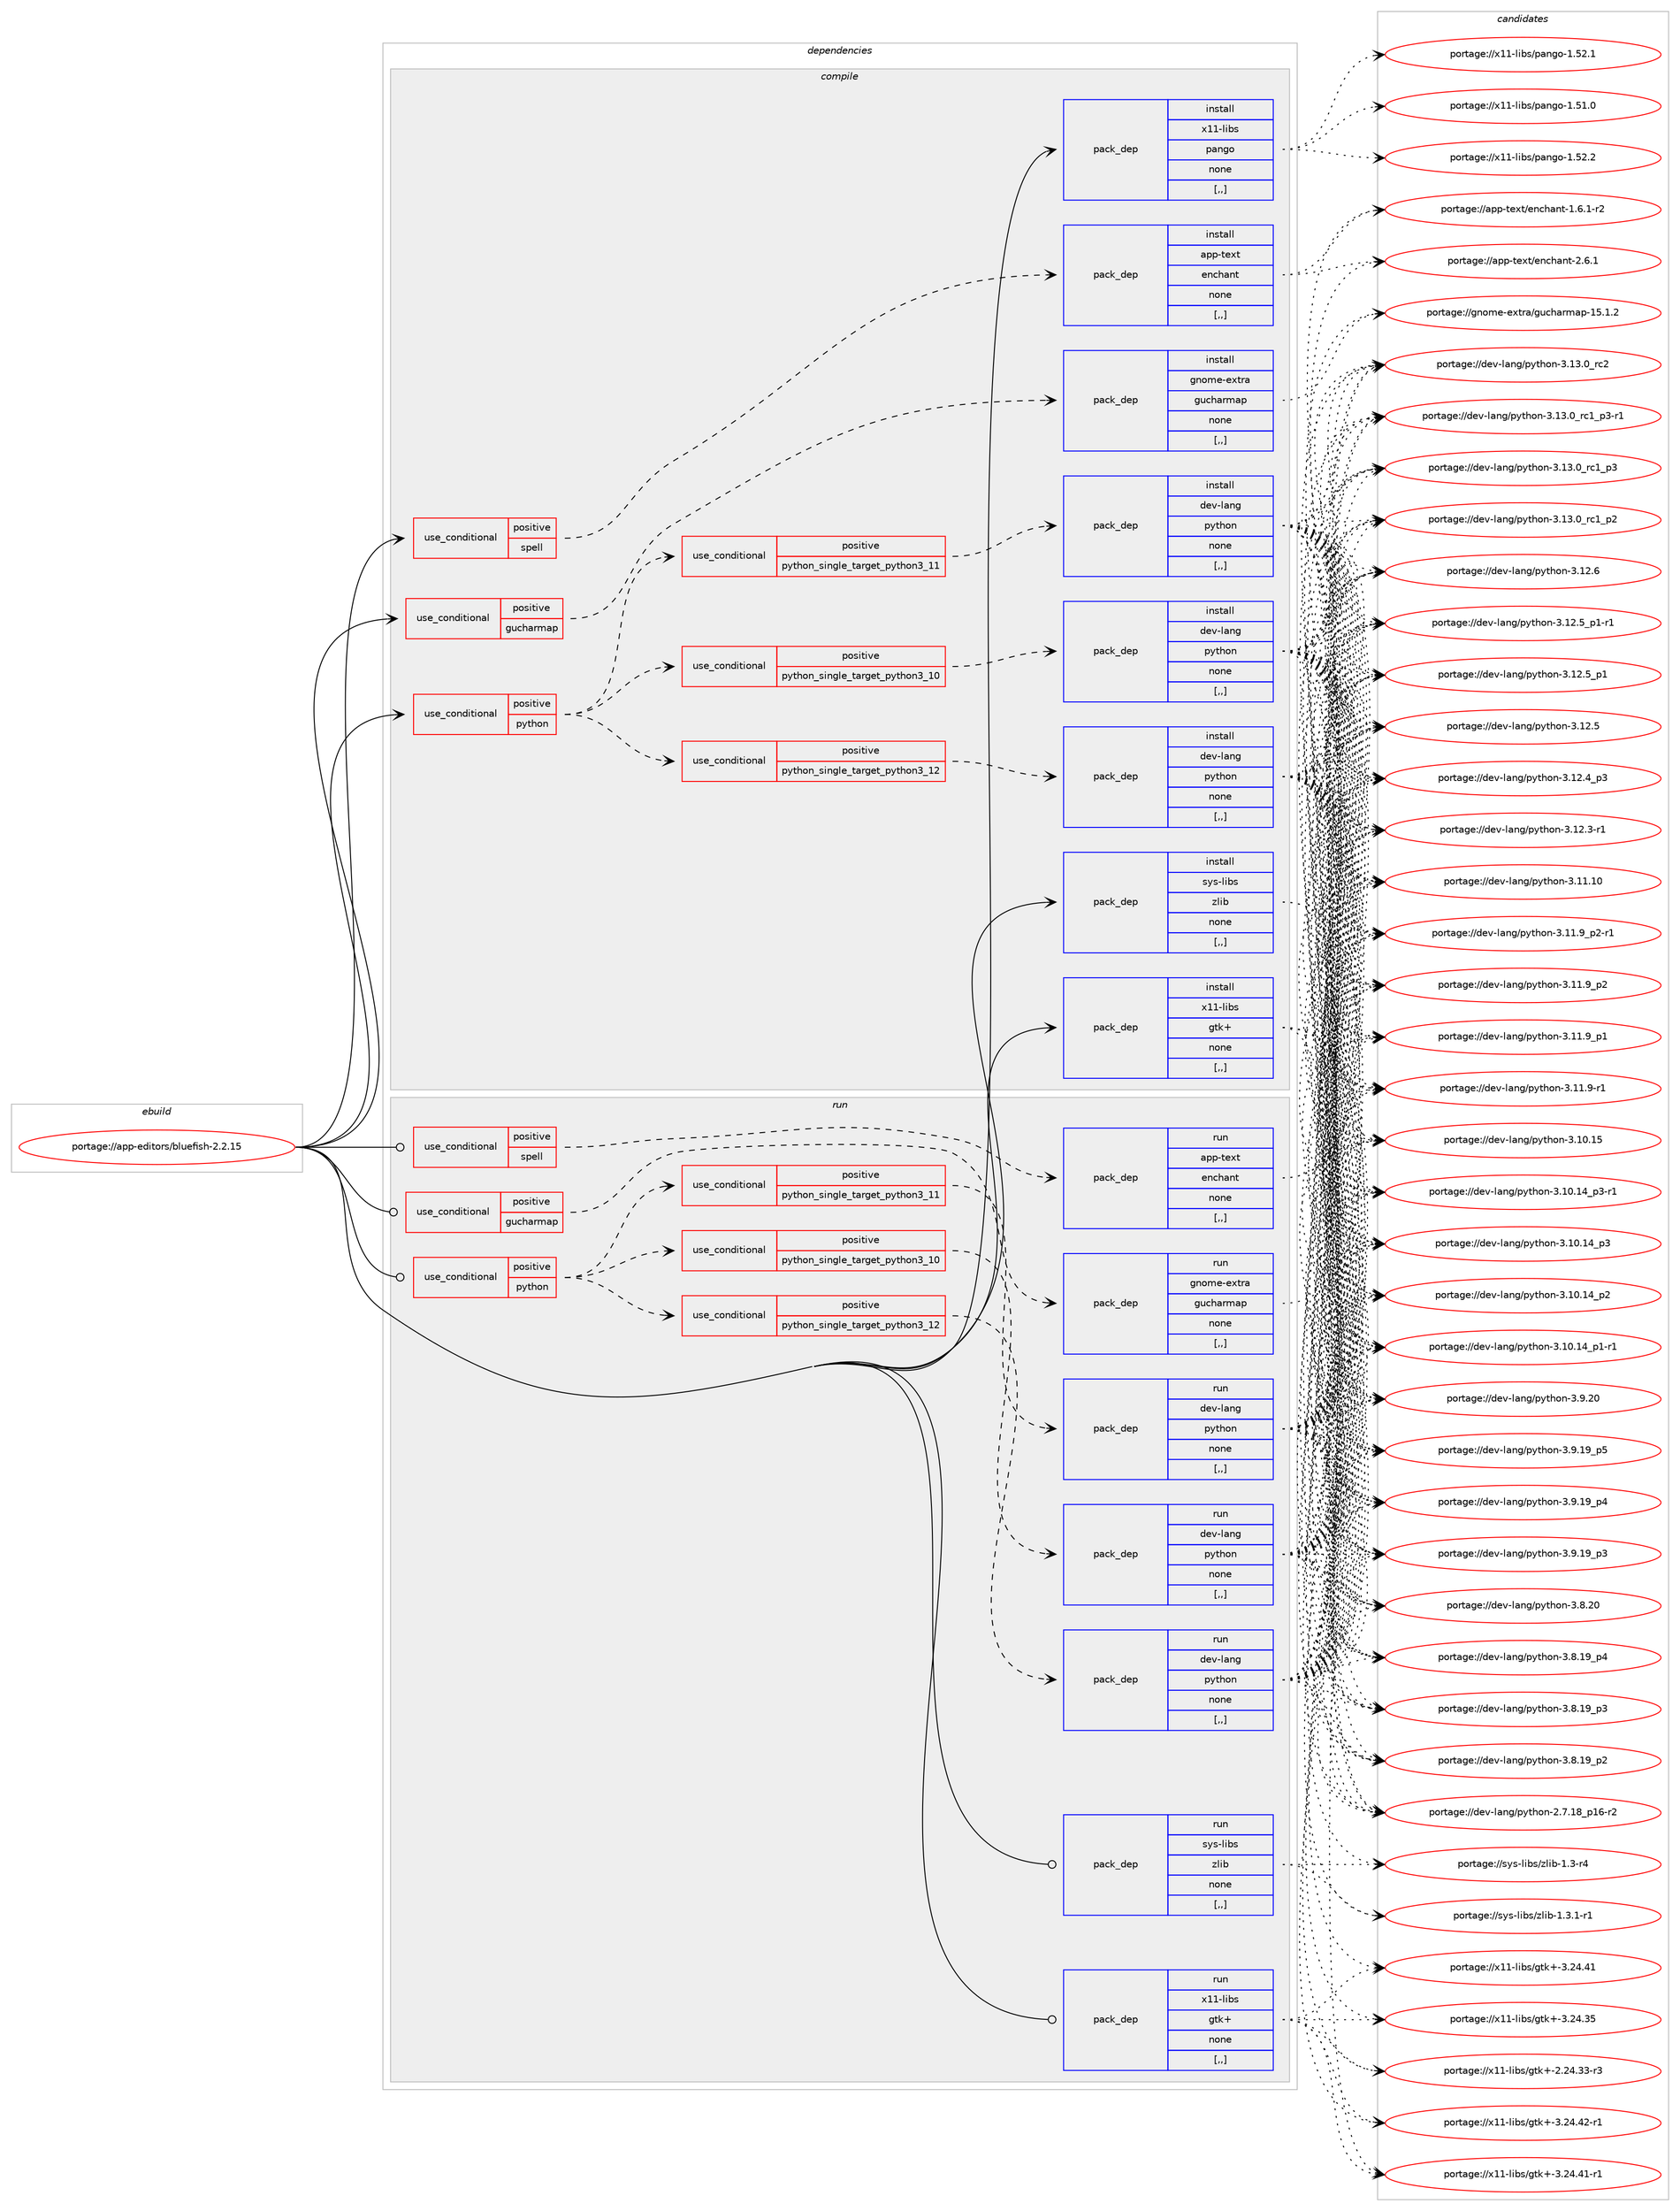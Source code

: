 digraph prolog {

# *************
# Graph options
# *************

newrank=true;
concentrate=true;
compound=true;
graph [rankdir=LR,fontname=Helvetica,fontsize=10,ranksep=1.5];#, ranksep=2.5, nodesep=0.2];
edge  [arrowhead=vee];
node  [fontname=Helvetica,fontsize=10];

# **********
# The ebuild
# **********

subgraph cluster_leftcol {
color=gray;
label=<<i>ebuild</i>>;
id [label="portage://app-editors/bluefish-2.2.15", color=red, width=4, href="../app-editors/bluefish-2.2.15.svg"];
}

# ****************
# The dependencies
# ****************

subgraph cluster_midcol {
color=gray;
label=<<i>dependencies</i>>;
subgraph cluster_compile {
fillcolor="#eeeeee";
style=filled;
label=<<i>compile</i>>;
subgraph cond133778 {
dependency509031 [label=<<TABLE BORDER="0" CELLBORDER="1" CELLSPACING="0" CELLPADDING="4"><TR><TD ROWSPAN="3" CELLPADDING="10">use_conditional</TD></TR><TR><TD>positive</TD></TR><TR><TD>gucharmap</TD></TR></TABLE>>, shape=none, color=red];
subgraph pack371566 {
dependency509032 [label=<<TABLE BORDER="0" CELLBORDER="1" CELLSPACING="0" CELLPADDING="4" WIDTH="220"><TR><TD ROWSPAN="6" CELLPADDING="30">pack_dep</TD></TR><TR><TD WIDTH="110">install</TD></TR><TR><TD>gnome-extra</TD></TR><TR><TD>gucharmap</TD></TR><TR><TD>none</TD></TR><TR><TD>[,,]</TD></TR></TABLE>>, shape=none, color=blue];
}
dependency509031:e -> dependency509032:w [weight=20,style="dashed",arrowhead="vee"];
}
id:e -> dependency509031:w [weight=20,style="solid",arrowhead="vee"];
subgraph cond133779 {
dependency509033 [label=<<TABLE BORDER="0" CELLBORDER="1" CELLSPACING="0" CELLPADDING="4"><TR><TD ROWSPAN="3" CELLPADDING="10">use_conditional</TD></TR><TR><TD>positive</TD></TR><TR><TD>python</TD></TR></TABLE>>, shape=none, color=red];
subgraph cond133780 {
dependency509034 [label=<<TABLE BORDER="0" CELLBORDER="1" CELLSPACING="0" CELLPADDING="4"><TR><TD ROWSPAN="3" CELLPADDING="10">use_conditional</TD></TR><TR><TD>positive</TD></TR><TR><TD>python_single_target_python3_10</TD></TR></TABLE>>, shape=none, color=red];
subgraph pack371567 {
dependency509035 [label=<<TABLE BORDER="0" CELLBORDER="1" CELLSPACING="0" CELLPADDING="4" WIDTH="220"><TR><TD ROWSPAN="6" CELLPADDING="30">pack_dep</TD></TR><TR><TD WIDTH="110">install</TD></TR><TR><TD>dev-lang</TD></TR><TR><TD>python</TD></TR><TR><TD>none</TD></TR><TR><TD>[,,]</TD></TR></TABLE>>, shape=none, color=blue];
}
dependency509034:e -> dependency509035:w [weight=20,style="dashed",arrowhead="vee"];
}
dependency509033:e -> dependency509034:w [weight=20,style="dashed",arrowhead="vee"];
subgraph cond133781 {
dependency509036 [label=<<TABLE BORDER="0" CELLBORDER="1" CELLSPACING="0" CELLPADDING="4"><TR><TD ROWSPAN="3" CELLPADDING="10">use_conditional</TD></TR><TR><TD>positive</TD></TR><TR><TD>python_single_target_python3_11</TD></TR></TABLE>>, shape=none, color=red];
subgraph pack371568 {
dependency509037 [label=<<TABLE BORDER="0" CELLBORDER="1" CELLSPACING="0" CELLPADDING="4" WIDTH="220"><TR><TD ROWSPAN="6" CELLPADDING="30">pack_dep</TD></TR><TR><TD WIDTH="110">install</TD></TR><TR><TD>dev-lang</TD></TR><TR><TD>python</TD></TR><TR><TD>none</TD></TR><TR><TD>[,,]</TD></TR></TABLE>>, shape=none, color=blue];
}
dependency509036:e -> dependency509037:w [weight=20,style="dashed",arrowhead="vee"];
}
dependency509033:e -> dependency509036:w [weight=20,style="dashed",arrowhead="vee"];
subgraph cond133782 {
dependency509038 [label=<<TABLE BORDER="0" CELLBORDER="1" CELLSPACING="0" CELLPADDING="4"><TR><TD ROWSPAN="3" CELLPADDING="10">use_conditional</TD></TR><TR><TD>positive</TD></TR><TR><TD>python_single_target_python3_12</TD></TR></TABLE>>, shape=none, color=red];
subgraph pack371569 {
dependency509039 [label=<<TABLE BORDER="0" CELLBORDER="1" CELLSPACING="0" CELLPADDING="4" WIDTH="220"><TR><TD ROWSPAN="6" CELLPADDING="30">pack_dep</TD></TR><TR><TD WIDTH="110">install</TD></TR><TR><TD>dev-lang</TD></TR><TR><TD>python</TD></TR><TR><TD>none</TD></TR><TR><TD>[,,]</TD></TR></TABLE>>, shape=none, color=blue];
}
dependency509038:e -> dependency509039:w [weight=20,style="dashed",arrowhead="vee"];
}
dependency509033:e -> dependency509038:w [weight=20,style="dashed",arrowhead="vee"];
}
id:e -> dependency509033:w [weight=20,style="solid",arrowhead="vee"];
subgraph cond133783 {
dependency509040 [label=<<TABLE BORDER="0" CELLBORDER="1" CELLSPACING="0" CELLPADDING="4"><TR><TD ROWSPAN="3" CELLPADDING="10">use_conditional</TD></TR><TR><TD>positive</TD></TR><TR><TD>spell</TD></TR></TABLE>>, shape=none, color=red];
subgraph pack371570 {
dependency509041 [label=<<TABLE BORDER="0" CELLBORDER="1" CELLSPACING="0" CELLPADDING="4" WIDTH="220"><TR><TD ROWSPAN="6" CELLPADDING="30">pack_dep</TD></TR><TR><TD WIDTH="110">install</TD></TR><TR><TD>app-text</TD></TR><TR><TD>enchant</TD></TR><TR><TD>none</TD></TR><TR><TD>[,,]</TD></TR></TABLE>>, shape=none, color=blue];
}
dependency509040:e -> dependency509041:w [weight=20,style="dashed",arrowhead="vee"];
}
id:e -> dependency509040:w [weight=20,style="solid",arrowhead="vee"];
subgraph pack371571 {
dependency509042 [label=<<TABLE BORDER="0" CELLBORDER="1" CELLSPACING="0" CELLPADDING="4" WIDTH="220"><TR><TD ROWSPAN="6" CELLPADDING="30">pack_dep</TD></TR><TR><TD WIDTH="110">install</TD></TR><TR><TD>sys-libs</TD></TR><TR><TD>zlib</TD></TR><TR><TD>none</TD></TR><TR><TD>[,,]</TD></TR></TABLE>>, shape=none, color=blue];
}
id:e -> dependency509042:w [weight=20,style="solid",arrowhead="vee"];
subgraph pack371572 {
dependency509043 [label=<<TABLE BORDER="0" CELLBORDER="1" CELLSPACING="0" CELLPADDING="4" WIDTH="220"><TR><TD ROWSPAN="6" CELLPADDING="30">pack_dep</TD></TR><TR><TD WIDTH="110">install</TD></TR><TR><TD>x11-libs</TD></TR><TR><TD>gtk+</TD></TR><TR><TD>none</TD></TR><TR><TD>[,,]</TD></TR></TABLE>>, shape=none, color=blue];
}
id:e -> dependency509043:w [weight=20,style="solid",arrowhead="vee"];
subgraph pack371573 {
dependency509044 [label=<<TABLE BORDER="0" CELLBORDER="1" CELLSPACING="0" CELLPADDING="4" WIDTH="220"><TR><TD ROWSPAN="6" CELLPADDING="30">pack_dep</TD></TR><TR><TD WIDTH="110">install</TD></TR><TR><TD>x11-libs</TD></TR><TR><TD>pango</TD></TR><TR><TD>none</TD></TR><TR><TD>[,,]</TD></TR></TABLE>>, shape=none, color=blue];
}
id:e -> dependency509044:w [weight=20,style="solid",arrowhead="vee"];
}
subgraph cluster_compileandrun {
fillcolor="#eeeeee";
style=filled;
label=<<i>compile and run</i>>;
}
subgraph cluster_run {
fillcolor="#eeeeee";
style=filled;
label=<<i>run</i>>;
subgraph cond133784 {
dependency509045 [label=<<TABLE BORDER="0" CELLBORDER="1" CELLSPACING="0" CELLPADDING="4"><TR><TD ROWSPAN="3" CELLPADDING="10">use_conditional</TD></TR><TR><TD>positive</TD></TR><TR><TD>gucharmap</TD></TR></TABLE>>, shape=none, color=red];
subgraph pack371574 {
dependency509046 [label=<<TABLE BORDER="0" CELLBORDER="1" CELLSPACING="0" CELLPADDING="4" WIDTH="220"><TR><TD ROWSPAN="6" CELLPADDING="30">pack_dep</TD></TR><TR><TD WIDTH="110">run</TD></TR><TR><TD>gnome-extra</TD></TR><TR><TD>gucharmap</TD></TR><TR><TD>none</TD></TR><TR><TD>[,,]</TD></TR></TABLE>>, shape=none, color=blue];
}
dependency509045:e -> dependency509046:w [weight=20,style="dashed",arrowhead="vee"];
}
id:e -> dependency509045:w [weight=20,style="solid",arrowhead="odot"];
subgraph cond133785 {
dependency509047 [label=<<TABLE BORDER="0" CELLBORDER="1" CELLSPACING="0" CELLPADDING="4"><TR><TD ROWSPAN="3" CELLPADDING="10">use_conditional</TD></TR><TR><TD>positive</TD></TR><TR><TD>python</TD></TR></TABLE>>, shape=none, color=red];
subgraph cond133786 {
dependency509048 [label=<<TABLE BORDER="0" CELLBORDER="1" CELLSPACING="0" CELLPADDING="4"><TR><TD ROWSPAN="3" CELLPADDING="10">use_conditional</TD></TR><TR><TD>positive</TD></TR><TR><TD>python_single_target_python3_10</TD></TR></TABLE>>, shape=none, color=red];
subgraph pack371575 {
dependency509049 [label=<<TABLE BORDER="0" CELLBORDER="1" CELLSPACING="0" CELLPADDING="4" WIDTH="220"><TR><TD ROWSPAN="6" CELLPADDING="30">pack_dep</TD></TR><TR><TD WIDTH="110">run</TD></TR><TR><TD>dev-lang</TD></TR><TR><TD>python</TD></TR><TR><TD>none</TD></TR><TR><TD>[,,]</TD></TR></TABLE>>, shape=none, color=blue];
}
dependency509048:e -> dependency509049:w [weight=20,style="dashed",arrowhead="vee"];
}
dependency509047:e -> dependency509048:w [weight=20,style="dashed",arrowhead="vee"];
subgraph cond133787 {
dependency509050 [label=<<TABLE BORDER="0" CELLBORDER="1" CELLSPACING="0" CELLPADDING="4"><TR><TD ROWSPAN="3" CELLPADDING="10">use_conditional</TD></TR><TR><TD>positive</TD></TR><TR><TD>python_single_target_python3_11</TD></TR></TABLE>>, shape=none, color=red];
subgraph pack371576 {
dependency509051 [label=<<TABLE BORDER="0" CELLBORDER="1" CELLSPACING="0" CELLPADDING="4" WIDTH="220"><TR><TD ROWSPAN="6" CELLPADDING="30">pack_dep</TD></TR><TR><TD WIDTH="110">run</TD></TR><TR><TD>dev-lang</TD></TR><TR><TD>python</TD></TR><TR><TD>none</TD></TR><TR><TD>[,,]</TD></TR></TABLE>>, shape=none, color=blue];
}
dependency509050:e -> dependency509051:w [weight=20,style="dashed",arrowhead="vee"];
}
dependency509047:e -> dependency509050:w [weight=20,style="dashed",arrowhead="vee"];
subgraph cond133788 {
dependency509052 [label=<<TABLE BORDER="0" CELLBORDER="1" CELLSPACING="0" CELLPADDING="4"><TR><TD ROWSPAN="3" CELLPADDING="10">use_conditional</TD></TR><TR><TD>positive</TD></TR><TR><TD>python_single_target_python3_12</TD></TR></TABLE>>, shape=none, color=red];
subgraph pack371577 {
dependency509053 [label=<<TABLE BORDER="0" CELLBORDER="1" CELLSPACING="0" CELLPADDING="4" WIDTH="220"><TR><TD ROWSPAN="6" CELLPADDING="30">pack_dep</TD></TR><TR><TD WIDTH="110">run</TD></TR><TR><TD>dev-lang</TD></TR><TR><TD>python</TD></TR><TR><TD>none</TD></TR><TR><TD>[,,]</TD></TR></TABLE>>, shape=none, color=blue];
}
dependency509052:e -> dependency509053:w [weight=20,style="dashed",arrowhead="vee"];
}
dependency509047:e -> dependency509052:w [weight=20,style="dashed",arrowhead="vee"];
}
id:e -> dependency509047:w [weight=20,style="solid",arrowhead="odot"];
subgraph cond133789 {
dependency509054 [label=<<TABLE BORDER="0" CELLBORDER="1" CELLSPACING="0" CELLPADDING="4"><TR><TD ROWSPAN="3" CELLPADDING="10">use_conditional</TD></TR><TR><TD>positive</TD></TR><TR><TD>spell</TD></TR></TABLE>>, shape=none, color=red];
subgraph pack371578 {
dependency509055 [label=<<TABLE BORDER="0" CELLBORDER="1" CELLSPACING="0" CELLPADDING="4" WIDTH="220"><TR><TD ROWSPAN="6" CELLPADDING="30">pack_dep</TD></TR><TR><TD WIDTH="110">run</TD></TR><TR><TD>app-text</TD></TR><TR><TD>enchant</TD></TR><TR><TD>none</TD></TR><TR><TD>[,,]</TD></TR></TABLE>>, shape=none, color=blue];
}
dependency509054:e -> dependency509055:w [weight=20,style="dashed",arrowhead="vee"];
}
id:e -> dependency509054:w [weight=20,style="solid",arrowhead="odot"];
subgraph pack371579 {
dependency509056 [label=<<TABLE BORDER="0" CELLBORDER="1" CELLSPACING="0" CELLPADDING="4" WIDTH="220"><TR><TD ROWSPAN="6" CELLPADDING="30">pack_dep</TD></TR><TR><TD WIDTH="110">run</TD></TR><TR><TD>sys-libs</TD></TR><TR><TD>zlib</TD></TR><TR><TD>none</TD></TR><TR><TD>[,,]</TD></TR></TABLE>>, shape=none, color=blue];
}
id:e -> dependency509056:w [weight=20,style="solid",arrowhead="odot"];
subgraph pack371580 {
dependency509057 [label=<<TABLE BORDER="0" CELLBORDER="1" CELLSPACING="0" CELLPADDING="4" WIDTH="220"><TR><TD ROWSPAN="6" CELLPADDING="30">pack_dep</TD></TR><TR><TD WIDTH="110">run</TD></TR><TR><TD>x11-libs</TD></TR><TR><TD>gtk+</TD></TR><TR><TD>none</TD></TR><TR><TD>[,,]</TD></TR></TABLE>>, shape=none, color=blue];
}
id:e -> dependency509057:w [weight=20,style="solid",arrowhead="odot"];
}
}

# **************
# The candidates
# **************

subgraph cluster_choices {
rank=same;
color=gray;
label=<<i>candidates</i>>;

subgraph choice371566 {
color=black;
nodesep=1;
choice10311011110910145101120116114974710311799104971141099711245495346494650 [label="portage://gnome-extra/gucharmap-15.1.2", color=red, width=4,href="../gnome-extra/gucharmap-15.1.2.svg"];
dependency509032:e -> choice10311011110910145101120116114974710311799104971141099711245495346494650:w [style=dotted,weight="100"];
}
subgraph choice371567 {
color=black;
nodesep=1;
choice10010111845108971101034711212111610411111045514649514648951149950 [label="portage://dev-lang/python-3.13.0_rc2", color=red, width=4,href="../dev-lang/python-3.13.0_rc2.svg"];
choice1001011184510897110103471121211161041111104551464951464895114994995112514511449 [label="portage://dev-lang/python-3.13.0_rc1_p3-r1", color=red, width=4,href="../dev-lang/python-3.13.0_rc1_p3-r1.svg"];
choice100101118451089711010347112121116104111110455146495146489511499499511251 [label="portage://dev-lang/python-3.13.0_rc1_p3", color=red, width=4,href="../dev-lang/python-3.13.0_rc1_p3.svg"];
choice100101118451089711010347112121116104111110455146495146489511499499511250 [label="portage://dev-lang/python-3.13.0_rc1_p2", color=red, width=4,href="../dev-lang/python-3.13.0_rc1_p2.svg"];
choice10010111845108971101034711212111610411111045514649504654 [label="portage://dev-lang/python-3.12.6", color=red, width=4,href="../dev-lang/python-3.12.6.svg"];
choice1001011184510897110103471121211161041111104551464950465395112494511449 [label="portage://dev-lang/python-3.12.5_p1-r1", color=red, width=4,href="../dev-lang/python-3.12.5_p1-r1.svg"];
choice100101118451089711010347112121116104111110455146495046539511249 [label="portage://dev-lang/python-3.12.5_p1", color=red, width=4,href="../dev-lang/python-3.12.5_p1.svg"];
choice10010111845108971101034711212111610411111045514649504653 [label="portage://dev-lang/python-3.12.5", color=red, width=4,href="../dev-lang/python-3.12.5.svg"];
choice100101118451089711010347112121116104111110455146495046529511251 [label="portage://dev-lang/python-3.12.4_p3", color=red, width=4,href="../dev-lang/python-3.12.4_p3.svg"];
choice100101118451089711010347112121116104111110455146495046514511449 [label="portage://dev-lang/python-3.12.3-r1", color=red, width=4,href="../dev-lang/python-3.12.3-r1.svg"];
choice1001011184510897110103471121211161041111104551464949464948 [label="portage://dev-lang/python-3.11.10", color=red, width=4,href="../dev-lang/python-3.11.10.svg"];
choice1001011184510897110103471121211161041111104551464949465795112504511449 [label="portage://dev-lang/python-3.11.9_p2-r1", color=red, width=4,href="../dev-lang/python-3.11.9_p2-r1.svg"];
choice100101118451089711010347112121116104111110455146494946579511250 [label="portage://dev-lang/python-3.11.9_p2", color=red, width=4,href="../dev-lang/python-3.11.9_p2.svg"];
choice100101118451089711010347112121116104111110455146494946579511249 [label="portage://dev-lang/python-3.11.9_p1", color=red, width=4,href="../dev-lang/python-3.11.9_p1.svg"];
choice100101118451089711010347112121116104111110455146494946574511449 [label="portage://dev-lang/python-3.11.9-r1", color=red, width=4,href="../dev-lang/python-3.11.9-r1.svg"];
choice1001011184510897110103471121211161041111104551464948464953 [label="portage://dev-lang/python-3.10.15", color=red, width=4,href="../dev-lang/python-3.10.15.svg"];
choice100101118451089711010347112121116104111110455146494846495295112514511449 [label="portage://dev-lang/python-3.10.14_p3-r1", color=red, width=4,href="../dev-lang/python-3.10.14_p3-r1.svg"];
choice10010111845108971101034711212111610411111045514649484649529511251 [label="portage://dev-lang/python-3.10.14_p3", color=red, width=4,href="../dev-lang/python-3.10.14_p3.svg"];
choice10010111845108971101034711212111610411111045514649484649529511250 [label="portage://dev-lang/python-3.10.14_p2", color=red, width=4,href="../dev-lang/python-3.10.14_p2.svg"];
choice100101118451089711010347112121116104111110455146494846495295112494511449 [label="portage://dev-lang/python-3.10.14_p1-r1", color=red, width=4,href="../dev-lang/python-3.10.14_p1-r1.svg"];
choice10010111845108971101034711212111610411111045514657465048 [label="portage://dev-lang/python-3.9.20", color=red, width=4,href="../dev-lang/python-3.9.20.svg"];
choice100101118451089711010347112121116104111110455146574649579511253 [label="portage://dev-lang/python-3.9.19_p5", color=red, width=4,href="../dev-lang/python-3.9.19_p5.svg"];
choice100101118451089711010347112121116104111110455146574649579511252 [label="portage://dev-lang/python-3.9.19_p4", color=red, width=4,href="../dev-lang/python-3.9.19_p4.svg"];
choice100101118451089711010347112121116104111110455146574649579511251 [label="portage://dev-lang/python-3.9.19_p3", color=red, width=4,href="../dev-lang/python-3.9.19_p3.svg"];
choice10010111845108971101034711212111610411111045514656465048 [label="portage://dev-lang/python-3.8.20", color=red, width=4,href="../dev-lang/python-3.8.20.svg"];
choice100101118451089711010347112121116104111110455146564649579511252 [label="portage://dev-lang/python-3.8.19_p4", color=red, width=4,href="../dev-lang/python-3.8.19_p4.svg"];
choice100101118451089711010347112121116104111110455146564649579511251 [label="portage://dev-lang/python-3.8.19_p3", color=red, width=4,href="../dev-lang/python-3.8.19_p3.svg"];
choice100101118451089711010347112121116104111110455146564649579511250 [label="portage://dev-lang/python-3.8.19_p2", color=red, width=4,href="../dev-lang/python-3.8.19_p2.svg"];
choice100101118451089711010347112121116104111110455046554649569511249544511450 [label="portage://dev-lang/python-2.7.18_p16-r2", color=red, width=4,href="../dev-lang/python-2.7.18_p16-r2.svg"];
dependency509035:e -> choice10010111845108971101034711212111610411111045514649514648951149950:w [style=dotted,weight="100"];
dependency509035:e -> choice1001011184510897110103471121211161041111104551464951464895114994995112514511449:w [style=dotted,weight="100"];
dependency509035:e -> choice100101118451089711010347112121116104111110455146495146489511499499511251:w [style=dotted,weight="100"];
dependency509035:e -> choice100101118451089711010347112121116104111110455146495146489511499499511250:w [style=dotted,weight="100"];
dependency509035:e -> choice10010111845108971101034711212111610411111045514649504654:w [style=dotted,weight="100"];
dependency509035:e -> choice1001011184510897110103471121211161041111104551464950465395112494511449:w [style=dotted,weight="100"];
dependency509035:e -> choice100101118451089711010347112121116104111110455146495046539511249:w [style=dotted,weight="100"];
dependency509035:e -> choice10010111845108971101034711212111610411111045514649504653:w [style=dotted,weight="100"];
dependency509035:e -> choice100101118451089711010347112121116104111110455146495046529511251:w [style=dotted,weight="100"];
dependency509035:e -> choice100101118451089711010347112121116104111110455146495046514511449:w [style=dotted,weight="100"];
dependency509035:e -> choice1001011184510897110103471121211161041111104551464949464948:w [style=dotted,weight="100"];
dependency509035:e -> choice1001011184510897110103471121211161041111104551464949465795112504511449:w [style=dotted,weight="100"];
dependency509035:e -> choice100101118451089711010347112121116104111110455146494946579511250:w [style=dotted,weight="100"];
dependency509035:e -> choice100101118451089711010347112121116104111110455146494946579511249:w [style=dotted,weight="100"];
dependency509035:e -> choice100101118451089711010347112121116104111110455146494946574511449:w [style=dotted,weight="100"];
dependency509035:e -> choice1001011184510897110103471121211161041111104551464948464953:w [style=dotted,weight="100"];
dependency509035:e -> choice100101118451089711010347112121116104111110455146494846495295112514511449:w [style=dotted,weight="100"];
dependency509035:e -> choice10010111845108971101034711212111610411111045514649484649529511251:w [style=dotted,weight="100"];
dependency509035:e -> choice10010111845108971101034711212111610411111045514649484649529511250:w [style=dotted,weight="100"];
dependency509035:e -> choice100101118451089711010347112121116104111110455146494846495295112494511449:w [style=dotted,weight="100"];
dependency509035:e -> choice10010111845108971101034711212111610411111045514657465048:w [style=dotted,weight="100"];
dependency509035:e -> choice100101118451089711010347112121116104111110455146574649579511253:w [style=dotted,weight="100"];
dependency509035:e -> choice100101118451089711010347112121116104111110455146574649579511252:w [style=dotted,weight="100"];
dependency509035:e -> choice100101118451089711010347112121116104111110455146574649579511251:w [style=dotted,weight="100"];
dependency509035:e -> choice10010111845108971101034711212111610411111045514656465048:w [style=dotted,weight="100"];
dependency509035:e -> choice100101118451089711010347112121116104111110455146564649579511252:w [style=dotted,weight="100"];
dependency509035:e -> choice100101118451089711010347112121116104111110455146564649579511251:w [style=dotted,weight="100"];
dependency509035:e -> choice100101118451089711010347112121116104111110455146564649579511250:w [style=dotted,weight="100"];
dependency509035:e -> choice100101118451089711010347112121116104111110455046554649569511249544511450:w [style=dotted,weight="100"];
}
subgraph choice371568 {
color=black;
nodesep=1;
choice10010111845108971101034711212111610411111045514649514648951149950 [label="portage://dev-lang/python-3.13.0_rc2", color=red, width=4,href="../dev-lang/python-3.13.0_rc2.svg"];
choice1001011184510897110103471121211161041111104551464951464895114994995112514511449 [label="portage://dev-lang/python-3.13.0_rc1_p3-r1", color=red, width=4,href="../dev-lang/python-3.13.0_rc1_p3-r1.svg"];
choice100101118451089711010347112121116104111110455146495146489511499499511251 [label="portage://dev-lang/python-3.13.0_rc1_p3", color=red, width=4,href="../dev-lang/python-3.13.0_rc1_p3.svg"];
choice100101118451089711010347112121116104111110455146495146489511499499511250 [label="portage://dev-lang/python-3.13.0_rc1_p2", color=red, width=4,href="../dev-lang/python-3.13.0_rc1_p2.svg"];
choice10010111845108971101034711212111610411111045514649504654 [label="portage://dev-lang/python-3.12.6", color=red, width=4,href="../dev-lang/python-3.12.6.svg"];
choice1001011184510897110103471121211161041111104551464950465395112494511449 [label="portage://dev-lang/python-3.12.5_p1-r1", color=red, width=4,href="../dev-lang/python-3.12.5_p1-r1.svg"];
choice100101118451089711010347112121116104111110455146495046539511249 [label="portage://dev-lang/python-3.12.5_p1", color=red, width=4,href="../dev-lang/python-3.12.5_p1.svg"];
choice10010111845108971101034711212111610411111045514649504653 [label="portage://dev-lang/python-3.12.5", color=red, width=4,href="../dev-lang/python-3.12.5.svg"];
choice100101118451089711010347112121116104111110455146495046529511251 [label="portage://dev-lang/python-3.12.4_p3", color=red, width=4,href="../dev-lang/python-3.12.4_p3.svg"];
choice100101118451089711010347112121116104111110455146495046514511449 [label="portage://dev-lang/python-3.12.3-r1", color=red, width=4,href="../dev-lang/python-3.12.3-r1.svg"];
choice1001011184510897110103471121211161041111104551464949464948 [label="portage://dev-lang/python-3.11.10", color=red, width=4,href="../dev-lang/python-3.11.10.svg"];
choice1001011184510897110103471121211161041111104551464949465795112504511449 [label="portage://dev-lang/python-3.11.9_p2-r1", color=red, width=4,href="../dev-lang/python-3.11.9_p2-r1.svg"];
choice100101118451089711010347112121116104111110455146494946579511250 [label="portage://dev-lang/python-3.11.9_p2", color=red, width=4,href="../dev-lang/python-3.11.9_p2.svg"];
choice100101118451089711010347112121116104111110455146494946579511249 [label="portage://dev-lang/python-3.11.9_p1", color=red, width=4,href="../dev-lang/python-3.11.9_p1.svg"];
choice100101118451089711010347112121116104111110455146494946574511449 [label="portage://dev-lang/python-3.11.9-r1", color=red, width=4,href="../dev-lang/python-3.11.9-r1.svg"];
choice1001011184510897110103471121211161041111104551464948464953 [label="portage://dev-lang/python-3.10.15", color=red, width=4,href="../dev-lang/python-3.10.15.svg"];
choice100101118451089711010347112121116104111110455146494846495295112514511449 [label="portage://dev-lang/python-3.10.14_p3-r1", color=red, width=4,href="../dev-lang/python-3.10.14_p3-r1.svg"];
choice10010111845108971101034711212111610411111045514649484649529511251 [label="portage://dev-lang/python-3.10.14_p3", color=red, width=4,href="../dev-lang/python-3.10.14_p3.svg"];
choice10010111845108971101034711212111610411111045514649484649529511250 [label="portage://dev-lang/python-3.10.14_p2", color=red, width=4,href="../dev-lang/python-3.10.14_p2.svg"];
choice100101118451089711010347112121116104111110455146494846495295112494511449 [label="portage://dev-lang/python-3.10.14_p1-r1", color=red, width=4,href="../dev-lang/python-3.10.14_p1-r1.svg"];
choice10010111845108971101034711212111610411111045514657465048 [label="portage://dev-lang/python-3.9.20", color=red, width=4,href="../dev-lang/python-3.9.20.svg"];
choice100101118451089711010347112121116104111110455146574649579511253 [label="portage://dev-lang/python-3.9.19_p5", color=red, width=4,href="../dev-lang/python-3.9.19_p5.svg"];
choice100101118451089711010347112121116104111110455146574649579511252 [label="portage://dev-lang/python-3.9.19_p4", color=red, width=4,href="../dev-lang/python-3.9.19_p4.svg"];
choice100101118451089711010347112121116104111110455146574649579511251 [label="portage://dev-lang/python-3.9.19_p3", color=red, width=4,href="../dev-lang/python-3.9.19_p3.svg"];
choice10010111845108971101034711212111610411111045514656465048 [label="portage://dev-lang/python-3.8.20", color=red, width=4,href="../dev-lang/python-3.8.20.svg"];
choice100101118451089711010347112121116104111110455146564649579511252 [label="portage://dev-lang/python-3.8.19_p4", color=red, width=4,href="../dev-lang/python-3.8.19_p4.svg"];
choice100101118451089711010347112121116104111110455146564649579511251 [label="portage://dev-lang/python-3.8.19_p3", color=red, width=4,href="../dev-lang/python-3.8.19_p3.svg"];
choice100101118451089711010347112121116104111110455146564649579511250 [label="portage://dev-lang/python-3.8.19_p2", color=red, width=4,href="../dev-lang/python-3.8.19_p2.svg"];
choice100101118451089711010347112121116104111110455046554649569511249544511450 [label="portage://dev-lang/python-2.7.18_p16-r2", color=red, width=4,href="../dev-lang/python-2.7.18_p16-r2.svg"];
dependency509037:e -> choice10010111845108971101034711212111610411111045514649514648951149950:w [style=dotted,weight="100"];
dependency509037:e -> choice1001011184510897110103471121211161041111104551464951464895114994995112514511449:w [style=dotted,weight="100"];
dependency509037:e -> choice100101118451089711010347112121116104111110455146495146489511499499511251:w [style=dotted,weight="100"];
dependency509037:e -> choice100101118451089711010347112121116104111110455146495146489511499499511250:w [style=dotted,weight="100"];
dependency509037:e -> choice10010111845108971101034711212111610411111045514649504654:w [style=dotted,weight="100"];
dependency509037:e -> choice1001011184510897110103471121211161041111104551464950465395112494511449:w [style=dotted,weight="100"];
dependency509037:e -> choice100101118451089711010347112121116104111110455146495046539511249:w [style=dotted,weight="100"];
dependency509037:e -> choice10010111845108971101034711212111610411111045514649504653:w [style=dotted,weight="100"];
dependency509037:e -> choice100101118451089711010347112121116104111110455146495046529511251:w [style=dotted,weight="100"];
dependency509037:e -> choice100101118451089711010347112121116104111110455146495046514511449:w [style=dotted,weight="100"];
dependency509037:e -> choice1001011184510897110103471121211161041111104551464949464948:w [style=dotted,weight="100"];
dependency509037:e -> choice1001011184510897110103471121211161041111104551464949465795112504511449:w [style=dotted,weight="100"];
dependency509037:e -> choice100101118451089711010347112121116104111110455146494946579511250:w [style=dotted,weight="100"];
dependency509037:e -> choice100101118451089711010347112121116104111110455146494946579511249:w [style=dotted,weight="100"];
dependency509037:e -> choice100101118451089711010347112121116104111110455146494946574511449:w [style=dotted,weight="100"];
dependency509037:e -> choice1001011184510897110103471121211161041111104551464948464953:w [style=dotted,weight="100"];
dependency509037:e -> choice100101118451089711010347112121116104111110455146494846495295112514511449:w [style=dotted,weight="100"];
dependency509037:e -> choice10010111845108971101034711212111610411111045514649484649529511251:w [style=dotted,weight="100"];
dependency509037:e -> choice10010111845108971101034711212111610411111045514649484649529511250:w [style=dotted,weight="100"];
dependency509037:e -> choice100101118451089711010347112121116104111110455146494846495295112494511449:w [style=dotted,weight="100"];
dependency509037:e -> choice10010111845108971101034711212111610411111045514657465048:w [style=dotted,weight="100"];
dependency509037:e -> choice100101118451089711010347112121116104111110455146574649579511253:w [style=dotted,weight="100"];
dependency509037:e -> choice100101118451089711010347112121116104111110455146574649579511252:w [style=dotted,weight="100"];
dependency509037:e -> choice100101118451089711010347112121116104111110455146574649579511251:w [style=dotted,weight="100"];
dependency509037:e -> choice10010111845108971101034711212111610411111045514656465048:w [style=dotted,weight="100"];
dependency509037:e -> choice100101118451089711010347112121116104111110455146564649579511252:w [style=dotted,weight="100"];
dependency509037:e -> choice100101118451089711010347112121116104111110455146564649579511251:w [style=dotted,weight="100"];
dependency509037:e -> choice100101118451089711010347112121116104111110455146564649579511250:w [style=dotted,weight="100"];
dependency509037:e -> choice100101118451089711010347112121116104111110455046554649569511249544511450:w [style=dotted,weight="100"];
}
subgraph choice371569 {
color=black;
nodesep=1;
choice10010111845108971101034711212111610411111045514649514648951149950 [label="portage://dev-lang/python-3.13.0_rc2", color=red, width=4,href="../dev-lang/python-3.13.0_rc2.svg"];
choice1001011184510897110103471121211161041111104551464951464895114994995112514511449 [label="portage://dev-lang/python-3.13.0_rc1_p3-r1", color=red, width=4,href="../dev-lang/python-3.13.0_rc1_p3-r1.svg"];
choice100101118451089711010347112121116104111110455146495146489511499499511251 [label="portage://dev-lang/python-3.13.0_rc1_p3", color=red, width=4,href="../dev-lang/python-3.13.0_rc1_p3.svg"];
choice100101118451089711010347112121116104111110455146495146489511499499511250 [label="portage://dev-lang/python-3.13.0_rc1_p2", color=red, width=4,href="../dev-lang/python-3.13.0_rc1_p2.svg"];
choice10010111845108971101034711212111610411111045514649504654 [label="portage://dev-lang/python-3.12.6", color=red, width=4,href="../dev-lang/python-3.12.6.svg"];
choice1001011184510897110103471121211161041111104551464950465395112494511449 [label="portage://dev-lang/python-3.12.5_p1-r1", color=red, width=4,href="../dev-lang/python-3.12.5_p1-r1.svg"];
choice100101118451089711010347112121116104111110455146495046539511249 [label="portage://dev-lang/python-3.12.5_p1", color=red, width=4,href="../dev-lang/python-3.12.5_p1.svg"];
choice10010111845108971101034711212111610411111045514649504653 [label="portage://dev-lang/python-3.12.5", color=red, width=4,href="../dev-lang/python-3.12.5.svg"];
choice100101118451089711010347112121116104111110455146495046529511251 [label="portage://dev-lang/python-3.12.4_p3", color=red, width=4,href="../dev-lang/python-3.12.4_p3.svg"];
choice100101118451089711010347112121116104111110455146495046514511449 [label="portage://dev-lang/python-3.12.3-r1", color=red, width=4,href="../dev-lang/python-3.12.3-r1.svg"];
choice1001011184510897110103471121211161041111104551464949464948 [label="portage://dev-lang/python-3.11.10", color=red, width=4,href="../dev-lang/python-3.11.10.svg"];
choice1001011184510897110103471121211161041111104551464949465795112504511449 [label="portage://dev-lang/python-3.11.9_p2-r1", color=red, width=4,href="../dev-lang/python-3.11.9_p2-r1.svg"];
choice100101118451089711010347112121116104111110455146494946579511250 [label="portage://dev-lang/python-3.11.9_p2", color=red, width=4,href="../dev-lang/python-3.11.9_p2.svg"];
choice100101118451089711010347112121116104111110455146494946579511249 [label="portage://dev-lang/python-3.11.9_p1", color=red, width=4,href="../dev-lang/python-3.11.9_p1.svg"];
choice100101118451089711010347112121116104111110455146494946574511449 [label="portage://dev-lang/python-3.11.9-r1", color=red, width=4,href="../dev-lang/python-3.11.9-r1.svg"];
choice1001011184510897110103471121211161041111104551464948464953 [label="portage://dev-lang/python-3.10.15", color=red, width=4,href="../dev-lang/python-3.10.15.svg"];
choice100101118451089711010347112121116104111110455146494846495295112514511449 [label="portage://dev-lang/python-3.10.14_p3-r1", color=red, width=4,href="../dev-lang/python-3.10.14_p3-r1.svg"];
choice10010111845108971101034711212111610411111045514649484649529511251 [label="portage://dev-lang/python-3.10.14_p3", color=red, width=4,href="../dev-lang/python-3.10.14_p3.svg"];
choice10010111845108971101034711212111610411111045514649484649529511250 [label="portage://dev-lang/python-3.10.14_p2", color=red, width=4,href="../dev-lang/python-3.10.14_p2.svg"];
choice100101118451089711010347112121116104111110455146494846495295112494511449 [label="portage://dev-lang/python-3.10.14_p1-r1", color=red, width=4,href="../dev-lang/python-3.10.14_p1-r1.svg"];
choice10010111845108971101034711212111610411111045514657465048 [label="portage://dev-lang/python-3.9.20", color=red, width=4,href="../dev-lang/python-3.9.20.svg"];
choice100101118451089711010347112121116104111110455146574649579511253 [label="portage://dev-lang/python-3.9.19_p5", color=red, width=4,href="../dev-lang/python-3.9.19_p5.svg"];
choice100101118451089711010347112121116104111110455146574649579511252 [label="portage://dev-lang/python-3.9.19_p4", color=red, width=4,href="../dev-lang/python-3.9.19_p4.svg"];
choice100101118451089711010347112121116104111110455146574649579511251 [label="portage://dev-lang/python-3.9.19_p3", color=red, width=4,href="../dev-lang/python-3.9.19_p3.svg"];
choice10010111845108971101034711212111610411111045514656465048 [label="portage://dev-lang/python-3.8.20", color=red, width=4,href="../dev-lang/python-3.8.20.svg"];
choice100101118451089711010347112121116104111110455146564649579511252 [label="portage://dev-lang/python-3.8.19_p4", color=red, width=4,href="../dev-lang/python-3.8.19_p4.svg"];
choice100101118451089711010347112121116104111110455146564649579511251 [label="portage://dev-lang/python-3.8.19_p3", color=red, width=4,href="../dev-lang/python-3.8.19_p3.svg"];
choice100101118451089711010347112121116104111110455146564649579511250 [label="portage://dev-lang/python-3.8.19_p2", color=red, width=4,href="../dev-lang/python-3.8.19_p2.svg"];
choice100101118451089711010347112121116104111110455046554649569511249544511450 [label="portage://dev-lang/python-2.7.18_p16-r2", color=red, width=4,href="../dev-lang/python-2.7.18_p16-r2.svg"];
dependency509039:e -> choice10010111845108971101034711212111610411111045514649514648951149950:w [style=dotted,weight="100"];
dependency509039:e -> choice1001011184510897110103471121211161041111104551464951464895114994995112514511449:w [style=dotted,weight="100"];
dependency509039:e -> choice100101118451089711010347112121116104111110455146495146489511499499511251:w [style=dotted,weight="100"];
dependency509039:e -> choice100101118451089711010347112121116104111110455146495146489511499499511250:w [style=dotted,weight="100"];
dependency509039:e -> choice10010111845108971101034711212111610411111045514649504654:w [style=dotted,weight="100"];
dependency509039:e -> choice1001011184510897110103471121211161041111104551464950465395112494511449:w [style=dotted,weight="100"];
dependency509039:e -> choice100101118451089711010347112121116104111110455146495046539511249:w [style=dotted,weight="100"];
dependency509039:e -> choice10010111845108971101034711212111610411111045514649504653:w [style=dotted,weight="100"];
dependency509039:e -> choice100101118451089711010347112121116104111110455146495046529511251:w [style=dotted,weight="100"];
dependency509039:e -> choice100101118451089711010347112121116104111110455146495046514511449:w [style=dotted,weight="100"];
dependency509039:e -> choice1001011184510897110103471121211161041111104551464949464948:w [style=dotted,weight="100"];
dependency509039:e -> choice1001011184510897110103471121211161041111104551464949465795112504511449:w [style=dotted,weight="100"];
dependency509039:e -> choice100101118451089711010347112121116104111110455146494946579511250:w [style=dotted,weight="100"];
dependency509039:e -> choice100101118451089711010347112121116104111110455146494946579511249:w [style=dotted,weight="100"];
dependency509039:e -> choice100101118451089711010347112121116104111110455146494946574511449:w [style=dotted,weight="100"];
dependency509039:e -> choice1001011184510897110103471121211161041111104551464948464953:w [style=dotted,weight="100"];
dependency509039:e -> choice100101118451089711010347112121116104111110455146494846495295112514511449:w [style=dotted,weight="100"];
dependency509039:e -> choice10010111845108971101034711212111610411111045514649484649529511251:w [style=dotted,weight="100"];
dependency509039:e -> choice10010111845108971101034711212111610411111045514649484649529511250:w [style=dotted,weight="100"];
dependency509039:e -> choice100101118451089711010347112121116104111110455146494846495295112494511449:w [style=dotted,weight="100"];
dependency509039:e -> choice10010111845108971101034711212111610411111045514657465048:w [style=dotted,weight="100"];
dependency509039:e -> choice100101118451089711010347112121116104111110455146574649579511253:w [style=dotted,weight="100"];
dependency509039:e -> choice100101118451089711010347112121116104111110455146574649579511252:w [style=dotted,weight="100"];
dependency509039:e -> choice100101118451089711010347112121116104111110455146574649579511251:w [style=dotted,weight="100"];
dependency509039:e -> choice10010111845108971101034711212111610411111045514656465048:w [style=dotted,weight="100"];
dependency509039:e -> choice100101118451089711010347112121116104111110455146564649579511252:w [style=dotted,weight="100"];
dependency509039:e -> choice100101118451089711010347112121116104111110455146564649579511251:w [style=dotted,weight="100"];
dependency509039:e -> choice100101118451089711010347112121116104111110455146564649579511250:w [style=dotted,weight="100"];
dependency509039:e -> choice100101118451089711010347112121116104111110455046554649569511249544511450:w [style=dotted,weight="100"];
}
subgraph choice371570 {
color=black;
nodesep=1;
choice9711211245116101120116471011109910497110116455046544649 [label="portage://app-text/enchant-2.6.1", color=red, width=4,href="../app-text/enchant-2.6.1.svg"];
choice97112112451161011201164710111099104971101164549465446494511450 [label="portage://app-text/enchant-1.6.1-r2", color=red, width=4,href="../app-text/enchant-1.6.1-r2.svg"];
dependency509041:e -> choice9711211245116101120116471011109910497110116455046544649:w [style=dotted,weight="100"];
dependency509041:e -> choice97112112451161011201164710111099104971101164549465446494511450:w [style=dotted,weight="100"];
}
subgraph choice371571 {
color=black;
nodesep=1;
choice115121115451081059811547122108105984549465146494511449 [label="portage://sys-libs/zlib-1.3.1-r1", color=red, width=4,href="../sys-libs/zlib-1.3.1-r1.svg"];
choice11512111545108105981154712210810598454946514511452 [label="portage://sys-libs/zlib-1.3-r4", color=red, width=4,href="../sys-libs/zlib-1.3-r4.svg"];
dependency509042:e -> choice115121115451081059811547122108105984549465146494511449:w [style=dotted,weight="100"];
dependency509042:e -> choice11512111545108105981154712210810598454946514511452:w [style=dotted,weight="100"];
}
subgraph choice371572 {
color=black;
nodesep=1;
choice12049494510810598115471031161074345514650524652504511449 [label="portage://x11-libs/gtk+-3.24.42-r1", color=red, width=4,href="../x11-libs/gtk+-3.24.42-r1.svg"];
choice12049494510810598115471031161074345514650524652494511449 [label="portage://x11-libs/gtk+-3.24.41-r1", color=red, width=4,href="../x11-libs/gtk+-3.24.41-r1.svg"];
choice1204949451081059811547103116107434551465052465249 [label="portage://x11-libs/gtk+-3.24.41", color=red, width=4,href="../x11-libs/gtk+-3.24.41.svg"];
choice1204949451081059811547103116107434551465052465153 [label="portage://x11-libs/gtk+-3.24.35", color=red, width=4,href="../x11-libs/gtk+-3.24.35.svg"];
choice12049494510810598115471031161074345504650524651514511451 [label="portage://x11-libs/gtk+-2.24.33-r3", color=red, width=4,href="../x11-libs/gtk+-2.24.33-r3.svg"];
dependency509043:e -> choice12049494510810598115471031161074345514650524652504511449:w [style=dotted,weight="100"];
dependency509043:e -> choice12049494510810598115471031161074345514650524652494511449:w [style=dotted,weight="100"];
dependency509043:e -> choice1204949451081059811547103116107434551465052465249:w [style=dotted,weight="100"];
dependency509043:e -> choice1204949451081059811547103116107434551465052465153:w [style=dotted,weight="100"];
dependency509043:e -> choice12049494510810598115471031161074345504650524651514511451:w [style=dotted,weight="100"];
}
subgraph choice371573 {
color=black;
nodesep=1;
choice12049494510810598115471129711010311145494653504650 [label="portage://x11-libs/pango-1.52.2", color=red, width=4,href="../x11-libs/pango-1.52.2.svg"];
choice12049494510810598115471129711010311145494653504649 [label="portage://x11-libs/pango-1.52.1", color=red, width=4,href="../x11-libs/pango-1.52.1.svg"];
choice12049494510810598115471129711010311145494653494648 [label="portage://x11-libs/pango-1.51.0", color=red, width=4,href="../x11-libs/pango-1.51.0.svg"];
dependency509044:e -> choice12049494510810598115471129711010311145494653504650:w [style=dotted,weight="100"];
dependency509044:e -> choice12049494510810598115471129711010311145494653504649:w [style=dotted,weight="100"];
dependency509044:e -> choice12049494510810598115471129711010311145494653494648:w [style=dotted,weight="100"];
}
subgraph choice371574 {
color=black;
nodesep=1;
choice10311011110910145101120116114974710311799104971141099711245495346494650 [label="portage://gnome-extra/gucharmap-15.1.2", color=red, width=4,href="../gnome-extra/gucharmap-15.1.2.svg"];
dependency509046:e -> choice10311011110910145101120116114974710311799104971141099711245495346494650:w [style=dotted,weight="100"];
}
subgraph choice371575 {
color=black;
nodesep=1;
choice10010111845108971101034711212111610411111045514649514648951149950 [label="portage://dev-lang/python-3.13.0_rc2", color=red, width=4,href="../dev-lang/python-3.13.0_rc2.svg"];
choice1001011184510897110103471121211161041111104551464951464895114994995112514511449 [label="portage://dev-lang/python-3.13.0_rc1_p3-r1", color=red, width=4,href="../dev-lang/python-3.13.0_rc1_p3-r1.svg"];
choice100101118451089711010347112121116104111110455146495146489511499499511251 [label="portage://dev-lang/python-3.13.0_rc1_p3", color=red, width=4,href="../dev-lang/python-3.13.0_rc1_p3.svg"];
choice100101118451089711010347112121116104111110455146495146489511499499511250 [label="portage://dev-lang/python-3.13.0_rc1_p2", color=red, width=4,href="../dev-lang/python-3.13.0_rc1_p2.svg"];
choice10010111845108971101034711212111610411111045514649504654 [label="portage://dev-lang/python-3.12.6", color=red, width=4,href="../dev-lang/python-3.12.6.svg"];
choice1001011184510897110103471121211161041111104551464950465395112494511449 [label="portage://dev-lang/python-3.12.5_p1-r1", color=red, width=4,href="../dev-lang/python-3.12.5_p1-r1.svg"];
choice100101118451089711010347112121116104111110455146495046539511249 [label="portage://dev-lang/python-3.12.5_p1", color=red, width=4,href="../dev-lang/python-3.12.5_p1.svg"];
choice10010111845108971101034711212111610411111045514649504653 [label="portage://dev-lang/python-3.12.5", color=red, width=4,href="../dev-lang/python-3.12.5.svg"];
choice100101118451089711010347112121116104111110455146495046529511251 [label="portage://dev-lang/python-3.12.4_p3", color=red, width=4,href="../dev-lang/python-3.12.4_p3.svg"];
choice100101118451089711010347112121116104111110455146495046514511449 [label="portage://dev-lang/python-3.12.3-r1", color=red, width=4,href="../dev-lang/python-3.12.3-r1.svg"];
choice1001011184510897110103471121211161041111104551464949464948 [label="portage://dev-lang/python-3.11.10", color=red, width=4,href="../dev-lang/python-3.11.10.svg"];
choice1001011184510897110103471121211161041111104551464949465795112504511449 [label="portage://dev-lang/python-3.11.9_p2-r1", color=red, width=4,href="../dev-lang/python-3.11.9_p2-r1.svg"];
choice100101118451089711010347112121116104111110455146494946579511250 [label="portage://dev-lang/python-3.11.9_p2", color=red, width=4,href="../dev-lang/python-3.11.9_p2.svg"];
choice100101118451089711010347112121116104111110455146494946579511249 [label="portage://dev-lang/python-3.11.9_p1", color=red, width=4,href="../dev-lang/python-3.11.9_p1.svg"];
choice100101118451089711010347112121116104111110455146494946574511449 [label="portage://dev-lang/python-3.11.9-r1", color=red, width=4,href="../dev-lang/python-3.11.9-r1.svg"];
choice1001011184510897110103471121211161041111104551464948464953 [label="portage://dev-lang/python-3.10.15", color=red, width=4,href="../dev-lang/python-3.10.15.svg"];
choice100101118451089711010347112121116104111110455146494846495295112514511449 [label="portage://dev-lang/python-3.10.14_p3-r1", color=red, width=4,href="../dev-lang/python-3.10.14_p3-r1.svg"];
choice10010111845108971101034711212111610411111045514649484649529511251 [label="portage://dev-lang/python-3.10.14_p3", color=red, width=4,href="../dev-lang/python-3.10.14_p3.svg"];
choice10010111845108971101034711212111610411111045514649484649529511250 [label="portage://dev-lang/python-3.10.14_p2", color=red, width=4,href="../dev-lang/python-3.10.14_p2.svg"];
choice100101118451089711010347112121116104111110455146494846495295112494511449 [label="portage://dev-lang/python-3.10.14_p1-r1", color=red, width=4,href="../dev-lang/python-3.10.14_p1-r1.svg"];
choice10010111845108971101034711212111610411111045514657465048 [label="portage://dev-lang/python-3.9.20", color=red, width=4,href="../dev-lang/python-3.9.20.svg"];
choice100101118451089711010347112121116104111110455146574649579511253 [label="portage://dev-lang/python-3.9.19_p5", color=red, width=4,href="../dev-lang/python-3.9.19_p5.svg"];
choice100101118451089711010347112121116104111110455146574649579511252 [label="portage://dev-lang/python-3.9.19_p4", color=red, width=4,href="../dev-lang/python-3.9.19_p4.svg"];
choice100101118451089711010347112121116104111110455146574649579511251 [label="portage://dev-lang/python-3.9.19_p3", color=red, width=4,href="../dev-lang/python-3.9.19_p3.svg"];
choice10010111845108971101034711212111610411111045514656465048 [label="portage://dev-lang/python-3.8.20", color=red, width=4,href="../dev-lang/python-3.8.20.svg"];
choice100101118451089711010347112121116104111110455146564649579511252 [label="portage://dev-lang/python-3.8.19_p4", color=red, width=4,href="../dev-lang/python-3.8.19_p4.svg"];
choice100101118451089711010347112121116104111110455146564649579511251 [label="portage://dev-lang/python-3.8.19_p3", color=red, width=4,href="../dev-lang/python-3.8.19_p3.svg"];
choice100101118451089711010347112121116104111110455146564649579511250 [label="portage://dev-lang/python-3.8.19_p2", color=red, width=4,href="../dev-lang/python-3.8.19_p2.svg"];
choice100101118451089711010347112121116104111110455046554649569511249544511450 [label="portage://dev-lang/python-2.7.18_p16-r2", color=red, width=4,href="../dev-lang/python-2.7.18_p16-r2.svg"];
dependency509049:e -> choice10010111845108971101034711212111610411111045514649514648951149950:w [style=dotted,weight="100"];
dependency509049:e -> choice1001011184510897110103471121211161041111104551464951464895114994995112514511449:w [style=dotted,weight="100"];
dependency509049:e -> choice100101118451089711010347112121116104111110455146495146489511499499511251:w [style=dotted,weight="100"];
dependency509049:e -> choice100101118451089711010347112121116104111110455146495146489511499499511250:w [style=dotted,weight="100"];
dependency509049:e -> choice10010111845108971101034711212111610411111045514649504654:w [style=dotted,weight="100"];
dependency509049:e -> choice1001011184510897110103471121211161041111104551464950465395112494511449:w [style=dotted,weight="100"];
dependency509049:e -> choice100101118451089711010347112121116104111110455146495046539511249:w [style=dotted,weight="100"];
dependency509049:e -> choice10010111845108971101034711212111610411111045514649504653:w [style=dotted,weight="100"];
dependency509049:e -> choice100101118451089711010347112121116104111110455146495046529511251:w [style=dotted,weight="100"];
dependency509049:e -> choice100101118451089711010347112121116104111110455146495046514511449:w [style=dotted,weight="100"];
dependency509049:e -> choice1001011184510897110103471121211161041111104551464949464948:w [style=dotted,weight="100"];
dependency509049:e -> choice1001011184510897110103471121211161041111104551464949465795112504511449:w [style=dotted,weight="100"];
dependency509049:e -> choice100101118451089711010347112121116104111110455146494946579511250:w [style=dotted,weight="100"];
dependency509049:e -> choice100101118451089711010347112121116104111110455146494946579511249:w [style=dotted,weight="100"];
dependency509049:e -> choice100101118451089711010347112121116104111110455146494946574511449:w [style=dotted,weight="100"];
dependency509049:e -> choice1001011184510897110103471121211161041111104551464948464953:w [style=dotted,weight="100"];
dependency509049:e -> choice100101118451089711010347112121116104111110455146494846495295112514511449:w [style=dotted,weight="100"];
dependency509049:e -> choice10010111845108971101034711212111610411111045514649484649529511251:w [style=dotted,weight="100"];
dependency509049:e -> choice10010111845108971101034711212111610411111045514649484649529511250:w [style=dotted,weight="100"];
dependency509049:e -> choice100101118451089711010347112121116104111110455146494846495295112494511449:w [style=dotted,weight="100"];
dependency509049:e -> choice10010111845108971101034711212111610411111045514657465048:w [style=dotted,weight="100"];
dependency509049:e -> choice100101118451089711010347112121116104111110455146574649579511253:w [style=dotted,weight="100"];
dependency509049:e -> choice100101118451089711010347112121116104111110455146574649579511252:w [style=dotted,weight="100"];
dependency509049:e -> choice100101118451089711010347112121116104111110455146574649579511251:w [style=dotted,weight="100"];
dependency509049:e -> choice10010111845108971101034711212111610411111045514656465048:w [style=dotted,weight="100"];
dependency509049:e -> choice100101118451089711010347112121116104111110455146564649579511252:w [style=dotted,weight="100"];
dependency509049:e -> choice100101118451089711010347112121116104111110455146564649579511251:w [style=dotted,weight="100"];
dependency509049:e -> choice100101118451089711010347112121116104111110455146564649579511250:w [style=dotted,weight="100"];
dependency509049:e -> choice100101118451089711010347112121116104111110455046554649569511249544511450:w [style=dotted,weight="100"];
}
subgraph choice371576 {
color=black;
nodesep=1;
choice10010111845108971101034711212111610411111045514649514648951149950 [label="portage://dev-lang/python-3.13.0_rc2", color=red, width=4,href="../dev-lang/python-3.13.0_rc2.svg"];
choice1001011184510897110103471121211161041111104551464951464895114994995112514511449 [label="portage://dev-lang/python-3.13.0_rc1_p3-r1", color=red, width=4,href="../dev-lang/python-3.13.0_rc1_p3-r1.svg"];
choice100101118451089711010347112121116104111110455146495146489511499499511251 [label="portage://dev-lang/python-3.13.0_rc1_p3", color=red, width=4,href="../dev-lang/python-3.13.0_rc1_p3.svg"];
choice100101118451089711010347112121116104111110455146495146489511499499511250 [label="portage://dev-lang/python-3.13.0_rc1_p2", color=red, width=4,href="../dev-lang/python-3.13.0_rc1_p2.svg"];
choice10010111845108971101034711212111610411111045514649504654 [label="portage://dev-lang/python-3.12.6", color=red, width=4,href="../dev-lang/python-3.12.6.svg"];
choice1001011184510897110103471121211161041111104551464950465395112494511449 [label="portage://dev-lang/python-3.12.5_p1-r1", color=red, width=4,href="../dev-lang/python-3.12.5_p1-r1.svg"];
choice100101118451089711010347112121116104111110455146495046539511249 [label="portage://dev-lang/python-3.12.5_p1", color=red, width=4,href="../dev-lang/python-3.12.5_p1.svg"];
choice10010111845108971101034711212111610411111045514649504653 [label="portage://dev-lang/python-3.12.5", color=red, width=4,href="../dev-lang/python-3.12.5.svg"];
choice100101118451089711010347112121116104111110455146495046529511251 [label="portage://dev-lang/python-3.12.4_p3", color=red, width=4,href="../dev-lang/python-3.12.4_p3.svg"];
choice100101118451089711010347112121116104111110455146495046514511449 [label="portage://dev-lang/python-3.12.3-r1", color=red, width=4,href="../dev-lang/python-3.12.3-r1.svg"];
choice1001011184510897110103471121211161041111104551464949464948 [label="portage://dev-lang/python-3.11.10", color=red, width=4,href="../dev-lang/python-3.11.10.svg"];
choice1001011184510897110103471121211161041111104551464949465795112504511449 [label="portage://dev-lang/python-3.11.9_p2-r1", color=red, width=4,href="../dev-lang/python-3.11.9_p2-r1.svg"];
choice100101118451089711010347112121116104111110455146494946579511250 [label="portage://dev-lang/python-3.11.9_p2", color=red, width=4,href="../dev-lang/python-3.11.9_p2.svg"];
choice100101118451089711010347112121116104111110455146494946579511249 [label="portage://dev-lang/python-3.11.9_p1", color=red, width=4,href="../dev-lang/python-3.11.9_p1.svg"];
choice100101118451089711010347112121116104111110455146494946574511449 [label="portage://dev-lang/python-3.11.9-r1", color=red, width=4,href="../dev-lang/python-3.11.9-r1.svg"];
choice1001011184510897110103471121211161041111104551464948464953 [label="portage://dev-lang/python-3.10.15", color=red, width=4,href="../dev-lang/python-3.10.15.svg"];
choice100101118451089711010347112121116104111110455146494846495295112514511449 [label="portage://dev-lang/python-3.10.14_p3-r1", color=red, width=4,href="../dev-lang/python-3.10.14_p3-r1.svg"];
choice10010111845108971101034711212111610411111045514649484649529511251 [label="portage://dev-lang/python-3.10.14_p3", color=red, width=4,href="../dev-lang/python-3.10.14_p3.svg"];
choice10010111845108971101034711212111610411111045514649484649529511250 [label="portage://dev-lang/python-3.10.14_p2", color=red, width=4,href="../dev-lang/python-3.10.14_p2.svg"];
choice100101118451089711010347112121116104111110455146494846495295112494511449 [label="portage://dev-lang/python-3.10.14_p1-r1", color=red, width=4,href="../dev-lang/python-3.10.14_p1-r1.svg"];
choice10010111845108971101034711212111610411111045514657465048 [label="portage://dev-lang/python-3.9.20", color=red, width=4,href="../dev-lang/python-3.9.20.svg"];
choice100101118451089711010347112121116104111110455146574649579511253 [label="portage://dev-lang/python-3.9.19_p5", color=red, width=4,href="../dev-lang/python-3.9.19_p5.svg"];
choice100101118451089711010347112121116104111110455146574649579511252 [label="portage://dev-lang/python-3.9.19_p4", color=red, width=4,href="../dev-lang/python-3.9.19_p4.svg"];
choice100101118451089711010347112121116104111110455146574649579511251 [label="portage://dev-lang/python-3.9.19_p3", color=red, width=4,href="../dev-lang/python-3.9.19_p3.svg"];
choice10010111845108971101034711212111610411111045514656465048 [label="portage://dev-lang/python-3.8.20", color=red, width=4,href="../dev-lang/python-3.8.20.svg"];
choice100101118451089711010347112121116104111110455146564649579511252 [label="portage://dev-lang/python-3.8.19_p4", color=red, width=4,href="../dev-lang/python-3.8.19_p4.svg"];
choice100101118451089711010347112121116104111110455146564649579511251 [label="portage://dev-lang/python-3.8.19_p3", color=red, width=4,href="../dev-lang/python-3.8.19_p3.svg"];
choice100101118451089711010347112121116104111110455146564649579511250 [label="portage://dev-lang/python-3.8.19_p2", color=red, width=4,href="../dev-lang/python-3.8.19_p2.svg"];
choice100101118451089711010347112121116104111110455046554649569511249544511450 [label="portage://dev-lang/python-2.7.18_p16-r2", color=red, width=4,href="../dev-lang/python-2.7.18_p16-r2.svg"];
dependency509051:e -> choice10010111845108971101034711212111610411111045514649514648951149950:w [style=dotted,weight="100"];
dependency509051:e -> choice1001011184510897110103471121211161041111104551464951464895114994995112514511449:w [style=dotted,weight="100"];
dependency509051:e -> choice100101118451089711010347112121116104111110455146495146489511499499511251:w [style=dotted,weight="100"];
dependency509051:e -> choice100101118451089711010347112121116104111110455146495146489511499499511250:w [style=dotted,weight="100"];
dependency509051:e -> choice10010111845108971101034711212111610411111045514649504654:w [style=dotted,weight="100"];
dependency509051:e -> choice1001011184510897110103471121211161041111104551464950465395112494511449:w [style=dotted,weight="100"];
dependency509051:e -> choice100101118451089711010347112121116104111110455146495046539511249:w [style=dotted,weight="100"];
dependency509051:e -> choice10010111845108971101034711212111610411111045514649504653:w [style=dotted,weight="100"];
dependency509051:e -> choice100101118451089711010347112121116104111110455146495046529511251:w [style=dotted,weight="100"];
dependency509051:e -> choice100101118451089711010347112121116104111110455146495046514511449:w [style=dotted,weight="100"];
dependency509051:e -> choice1001011184510897110103471121211161041111104551464949464948:w [style=dotted,weight="100"];
dependency509051:e -> choice1001011184510897110103471121211161041111104551464949465795112504511449:w [style=dotted,weight="100"];
dependency509051:e -> choice100101118451089711010347112121116104111110455146494946579511250:w [style=dotted,weight="100"];
dependency509051:e -> choice100101118451089711010347112121116104111110455146494946579511249:w [style=dotted,weight="100"];
dependency509051:e -> choice100101118451089711010347112121116104111110455146494946574511449:w [style=dotted,weight="100"];
dependency509051:e -> choice1001011184510897110103471121211161041111104551464948464953:w [style=dotted,weight="100"];
dependency509051:e -> choice100101118451089711010347112121116104111110455146494846495295112514511449:w [style=dotted,weight="100"];
dependency509051:e -> choice10010111845108971101034711212111610411111045514649484649529511251:w [style=dotted,weight="100"];
dependency509051:e -> choice10010111845108971101034711212111610411111045514649484649529511250:w [style=dotted,weight="100"];
dependency509051:e -> choice100101118451089711010347112121116104111110455146494846495295112494511449:w [style=dotted,weight="100"];
dependency509051:e -> choice10010111845108971101034711212111610411111045514657465048:w [style=dotted,weight="100"];
dependency509051:e -> choice100101118451089711010347112121116104111110455146574649579511253:w [style=dotted,weight="100"];
dependency509051:e -> choice100101118451089711010347112121116104111110455146574649579511252:w [style=dotted,weight="100"];
dependency509051:e -> choice100101118451089711010347112121116104111110455146574649579511251:w [style=dotted,weight="100"];
dependency509051:e -> choice10010111845108971101034711212111610411111045514656465048:w [style=dotted,weight="100"];
dependency509051:e -> choice100101118451089711010347112121116104111110455146564649579511252:w [style=dotted,weight="100"];
dependency509051:e -> choice100101118451089711010347112121116104111110455146564649579511251:w [style=dotted,weight="100"];
dependency509051:e -> choice100101118451089711010347112121116104111110455146564649579511250:w [style=dotted,weight="100"];
dependency509051:e -> choice100101118451089711010347112121116104111110455046554649569511249544511450:w [style=dotted,weight="100"];
}
subgraph choice371577 {
color=black;
nodesep=1;
choice10010111845108971101034711212111610411111045514649514648951149950 [label="portage://dev-lang/python-3.13.0_rc2", color=red, width=4,href="../dev-lang/python-3.13.0_rc2.svg"];
choice1001011184510897110103471121211161041111104551464951464895114994995112514511449 [label="portage://dev-lang/python-3.13.0_rc1_p3-r1", color=red, width=4,href="../dev-lang/python-3.13.0_rc1_p3-r1.svg"];
choice100101118451089711010347112121116104111110455146495146489511499499511251 [label="portage://dev-lang/python-3.13.0_rc1_p3", color=red, width=4,href="../dev-lang/python-3.13.0_rc1_p3.svg"];
choice100101118451089711010347112121116104111110455146495146489511499499511250 [label="portage://dev-lang/python-3.13.0_rc1_p2", color=red, width=4,href="../dev-lang/python-3.13.0_rc1_p2.svg"];
choice10010111845108971101034711212111610411111045514649504654 [label="portage://dev-lang/python-3.12.6", color=red, width=4,href="../dev-lang/python-3.12.6.svg"];
choice1001011184510897110103471121211161041111104551464950465395112494511449 [label="portage://dev-lang/python-3.12.5_p1-r1", color=red, width=4,href="../dev-lang/python-3.12.5_p1-r1.svg"];
choice100101118451089711010347112121116104111110455146495046539511249 [label="portage://dev-lang/python-3.12.5_p1", color=red, width=4,href="../dev-lang/python-3.12.5_p1.svg"];
choice10010111845108971101034711212111610411111045514649504653 [label="portage://dev-lang/python-3.12.5", color=red, width=4,href="../dev-lang/python-3.12.5.svg"];
choice100101118451089711010347112121116104111110455146495046529511251 [label="portage://dev-lang/python-3.12.4_p3", color=red, width=4,href="../dev-lang/python-3.12.4_p3.svg"];
choice100101118451089711010347112121116104111110455146495046514511449 [label="portage://dev-lang/python-3.12.3-r1", color=red, width=4,href="../dev-lang/python-3.12.3-r1.svg"];
choice1001011184510897110103471121211161041111104551464949464948 [label="portage://dev-lang/python-3.11.10", color=red, width=4,href="../dev-lang/python-3.11.10.svg"];
choice1001011184510897110103471121211161041111104551464949465795112504511449 [label="portage://dev-lang/python-3.11.9_p2-r1", color=red, width=4,href="../dev-lang/python-3.11.9_p2-r1.svg"];
choice100101118451089711010347112121116104111110455146494946579511250 [label="portage://dev-lang/python-3.11.9_p2", color=red, width=4,href="../dev-lang/python-3.11.9_p2.svg"];
choice100101118451089711010347112121116104111110455146494946579511249 [label="portage://dev-lang/python-3.11.9_p1", color=red, width=4,href="../dev-lang/python-3.11.9_p1.svg"];
choice100101118451089711010347112121116104111110455146494946574511449 [label="portage://dev-lang/python-3.11.9-r1", color=red, width=4,href="../dev-lang/python-3.11.9-r1.svg"];
choice1001011184510897110103471121211161041111104551464948464953 [label="portage://dev-lang/python-3.10.15", color=red, width=4,href="../dev-lang/python-3.10.15.svg"];
choice100101118451089711010347112121116104111110455146494846495295112514511449 [label="portage://dev-lang/python-3.10.14_p3-r1", color=red, width=4,href="../dev-lang/python-3.10.14_p3-r1.svg"];
choice10010111845108971101034711212111610411111045514649484649529511251 [label="portage://dev-lang/python-3.10.14_p3", color=red, width=4,href="../dev-lang/python-3.10.14_p3.svg"];
choice10010111845108971101034711212111610411111045514649484649529511250 [label="portage://dev-lang/python-3.10.14_p2", color=red, width=4,href="../dev-lang/python-3.10.14_p2.svg"];
choice100101118451089711010347112121116104111110455146494846495295112494511449 [label="portage://dev-lang/python-3.10.14_p1-r1", color=red, width=4,href="../dev-lang/python-3.10.14_p1-r1.svg"];
choice10010111845108971101034711212111610411111045514657465048 [label="portage://dev-lang/python-3.9.20", color=red, width=4,href="../dev-lang/python-3.9.20.svg"];
choice100101118451089711010347112121116104111110455146574649579511253 [label="portage://dev-lang/python-3.9.19_p5", color=red, width=4,href="../dev-lang/python-3.9.19_p5.svg"];
choice100101118451089711010347112121116104111110455146574649579511252 [label="portage://dev-lang/python-3.9.19_p4", color=red, width=4,href="../dev-lang/python-3.9.19_p4.svg"];
choice100101118451089711010347112121116104111110455146574649579511251 [label="portage://dev-lang/python-3.9.19_p3", color=red, width=4,href="../dev-lang/python-3.9.19_p3.svg"];
choice10010111845108971101034711212111610411111045514656465048 [label="portage://dev-lang/python-3.8.20", color=red, width=4,href="../dev-lang/python-3.8.20.svg"];
choice100101118451089711010347112121116104111110455146564649579511252 [label="portage://dev-lang/python-3.8.19_p4", color=red, width=4,href="../dev-lang/python-3.8.19_p4.svg"];
choice100101118451089711010347112121116104111110455146564649579511251 [label="portage://dev-lang/python-3.8.19_p3", color=red, width=4,href="../dev-lang/python-3.8.19_p3.svg"];
choice100101118451089711010347112121116104111110455146564649579511250 [label="portage://dev-lang/python-3.8.19_p2", color=red, width=4,href="../dev-lang/python-3.8.19_p2.svg"];
choice100101118451089711010347112121116104111110455046554649569511249544511450 [label="portage://dev-lang/python-2.7.18_p16-r2", color=red, width=4,href="../dev-lang/python-2.7.18_p16-r2.svg"];
dependency509053:e -> choice10010111845108971101034711212111610411111045514649514648951149950:w [style=dotted,weight="100"];
dependency509053:e -> choice1001011184510897110103471121211161041111104551464951464895114994995112514511449:w [style=dotted,weight="100"];
dependency509053:e -> choice100101118451089711010347112121116104111110455146495146489511499499511251:w [style=dotted,weight="100"];
dependency509053:e -> choice100101118451089711010347112121116104111110455146495146489511499499511250:w [style=dotted,weight="100"];
dependency509053:e -> choice10010111845108971101034711212111610411111045514649504654:w [style=dotted,weight="100"];
dependency509053:e -> choice1001011184510897110103471121211161041111104551464950465395112494511449:w [style=dotted,weight="100"];
dependency509053:e -> choice100101118451089711010347112121116104111110455146495046539511249:w [style=dotted,weight="100"];
dependency509053:e -> choice10010111845108971101034711212111610411111045514649504653:w [style=dotted,weight="100"];
dependency509053:e -> choice100101118451089711010347112121116104111110455146495046529511251:w [style=dotted,weight="100"];
dependency509053:e -> choice100101118451089711010347112121116104111110455146495046514511449:w [style=dotted,weight="100"];
dependency509053:e -> choice1001011184510897110103471121211161041111104551464949464948:w [style=dotted,weight="100"];
dependency509053:e -> choice1001011184510897110103471121211161041111104551464949465795112504511449:w [style=dotted,weight="100"];
dependency509053:e -> choice100101118451089711010347112121116104111110455146494946579511250:w [style=dotted,weight="100"];
dependency509053:e -> choice100101118451089711010347112121116104111110455146494946579511249:w [style=dotted,weight="100"];
dependency509053:e -> choice100101118451089711010347112121116104111110455146494946574511449:w [style=dotted,weight="100"];
dependency509053:e -> choice1001011184510897110103471121211161041111104551464948464953:w [style=dotted,weight="100"];
dependency509053:e -> choice100101118451089711010347112121116104111110455146494846495295112514511449:w [style=dotted,weight="100"];
dependency509053:e -> choice10010111845108971101034711212111610411111045514649484649529511251:w [style=dotted,weight="100"];
dependency509053:e -> choice10010111845108971101034711212111610411111045514649484649529511250:w [style=dotted,weight="100"];
dependency509053:e -> choice100101118451089711010347112121116104111110455146494846495295112494511449:w [style=dotted,weight="100"];
dependency509053:e -> choice10010111845108971101034711212111610411111045514657465048:w [style=dotted,weight="100"];
dependency509053:e -> choice100101118451089711010347112121116104111110455146574649579511253:w [style=dotted,weight="100"];
dependency509053:e -> choice100101118451089711010347112121116104111110455146574649579511252:w [style=dotted,weight="100"];
dependency509053:e -> choice100101118451089711010347112121116104111110455146574649579511251:w [style=dotted,weight="100"];
dependency509053:e -> choice10010111845108971101034711212111610411111045514656465048:w [style=dotted,weight="100"];
dependency509053:e -> choice100101118451089711010347112121116104111110455146564649579511252:w [style=dotted,weight="100"];
dependency509053:e -> choice100101118451089711010347112121116104111110455146564649579511251:w [style=dotted,weight="100"];
dependency509053:e -> choice100101118451089711010347112121116104111110455146564649579511250:w [style=dotted,weight="100"];
dependency509053:e -> choice100101118451089711010347112121116104111110455046554649569511249544511450:w [style=dotted,weight="100"];
}
subgraph choice371578 {
color=black;
nodesep=1;
choice9711211245116101120116471011109910497110116455046544649 [label="portage://app-text/enchant-2.6.1", color=red, width=4,href="../app-text/enchant-2.6.1.svg"];
choice97112112451161011201164710111099104971101164549465446494511450 [label="portage://app-text/enchant-1.6.1-r2", color=red, width=4,href="../app-text/enchant-1.6.1-r2.svg"];
dependency509055:e -> choice9711211245116101120116471011109910497110116455046544649:w [style=dotted,weight="100"];
dependency509055:e -> choice97112112451161011201164710111099104971101164549465446494511450:w [style=dotted,weight="100"];
}
subgraph choice371579 {
color=black;
nodesep=1;
choice115121115451081059811547122108105984549465146494511449 [label="portage://sys-libs/zlib-1.3.1-r1", color=red, width=4,href="../sys-libs/zlib-1.3.1-r1.svg"];
choice11512111545108105981154712210810598454946514511452 [label="portage://sys-libs/zlib-1.3-r4", color=red, width=4,href="../sys-libs/zlib-1.3-r4.svg"];
dependency509056:e -> choice115121115451081059811547122108105984549465146494511449:w [style=dotted,weight="100"];
dependency509056:e -> choice11512111545108105981154712210810598454946514511452:w [style=dotted,weight="100"];
}
subgraph choice371580 {
color=black;
nodesep=1;
choice12049494510810598115471031161074345514650524652504511449 [label="portage://x11-libs/gtk+-3.24.42-r1", color=red, width=4,href="../x11-libs/gtk+-3.24.42-r1.svg"];
choice12049494510810598115471031161074345514650524652494511449 [label="portage://x11-libs/gtk+-3.24.41-r1", color=red, width=4,href="../x11-libs/gtk+-3.24.41-r1.svg"];
choice1204949451081059811547103116107434551465052465249 [label="portage://x11-libs/gtk+-3.24.41", color=red, width=4,href="../x11-libs/gtk+-3.24.41.svg"];
choice1204949451081059811547103116107434551465052465153 [label="portage://x11-libs/gtk+-3.24.35", color=red, width=4,href="../x11-libs/gtk+-3.24.35.svg"];
choice12049494510810598115471031161074345504650524651514511451 [label="portage://x11-libs/gtk+-2.24.33-r3", color=red, width=4,href="../x11-libs/gtk+-2.24.33-r3.svg"];
dependency509057:e -> choice12049494510810598115471031161074345514650524652504511449:w [style=dotted,weight="100"];
dependency509057:e -> choice12049494510810598115471031161074345514650524652494511449:w [style=dotted,weight="100"];
dependency509057:e -> choice1204949451081059811547103116107434551465052465249:w [style=dotted,weight="100"];
dependency509057:e -> choice1204949451081059811547103116107434551465052465153:w [style=dotted,weight="100"];
dependency509057:e -> choice12049494510810598115471031161074345504650524651514511451:w [style=dotted,weight="100"];
}
}

}
